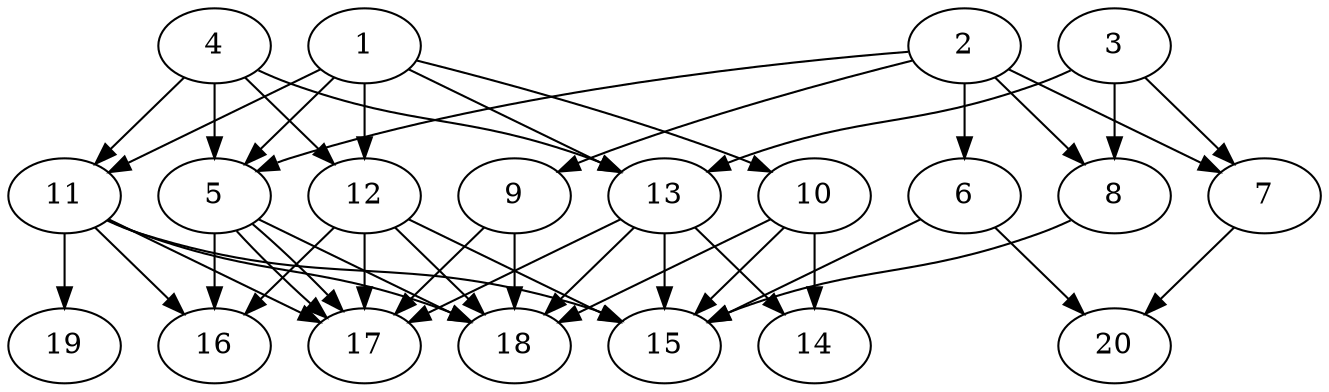 // DAG automatically generated by daggen at Tue Jul 23 14:25:45 2019
// ./daggen --dot -n 20 --ccr 0.4 --fat 0.7 --regular 0.5 --density 0.6 --mindata 5242880 --maxdata 52428800 
digraph G {
  1 [size="86182400", alpha="0.13", expect_size="34472960"] 
  1 -> 5 [size ="34472960"]
  1 -> 10 [size ="34472960"]
  1 -> 11 [size ="34472960"]
  1 -> 12 [size ="34472960"]
  1 -> 13 [size ="34472960"]
  2 [size="59809280", alpha="0.16", expect_size="23923712"] 
  2 -> 5 [size ="23923712"]
  2 -> 6 [size ="23923712"]
  2 -> 7 [size ="23923712"]
  2 -> 8 [size ="23923712"]
  2 -> 9 [size ="23923712"]
  3 [size="48611840", alpha="0.18", expect_size="19444736"] 
  3 -> 7 [size ="19444736"]
  3 -> 8 [size ="19444736"]
  3 -> 13 [size ="19444736"]
  4 [size="69534720", alpha="0.15", expect_size="27813888"] 
  4 -> 5 [size ="27813888"]
  4 -> 11 [size ="27813888"]
  4 -> 12 [size ="27813888"]
  4 -> 13 [size ="27813888"]
  5 [size="15600640", alpha="0.09", expect_size="6240256"] 
  5 -> 16 [size ="6240256"]
  5 -> 17 [size ="6240256"]
  5 -> 17 [size ="6240256"]
  5 -> 18 [size ="6240256"]
  6 [size="21619200", alpha="0.03", expect_size="8647680"] 
  6 -> 15 [size ="8647680"]
  6 -> 20 [size ="8647680"]
  7 [size="23052800", alpha="0.17", expect_size="9221120"] 
  7 -> 20 [size ="9221120"]
  8 [size="24535040", alpha="0.06", expect_size="9814016"] 
  8 -> 15 [size ="9814016"]
  9 [size="88384000", alpha="0.17", expect_size="35353600"] 
  9 -> 17 [size ="35353600"]
  9 -> 18 [size ="35353600"]
  10 [size="113418240", alpha="0.10", expect_size="45367296"] 
  10 -> 14 [size ="45367296"]
  10 -> 15 [size ="45367296"]
  10 -> 18 [size ="45367296"]
  11 [size="74214400", alpha="0.05", expect_size="29685760"] 
  11 -> 15 [size ="29685760"]
  11 -> 16 [size ="29685760"]
  11 -> 17 [size ="29685760"]
  11 -> 18 [size ="29685760"]
  11 -> 19 [size ="29685760"]
  12 [size="32230400", alpha="0.18", expect_size="12892160"] 
  12 -> 15 [size ="12892160"]
  12 -> 16 [size ="12892160"]
  12 -> 17 [size ="12892160"]
  12 -> 18 [size ="12892160"]
  13 [size="128773120", alpha="0.04", expect_size="51509248"] 
  13 -> 14 [size ="51509248"]
  13 -> 15 [size ="51509248"]
  13 -> 17 [size ="51509248"]
  13 -> 18 [size ="51509248"]
  14 [size="114030080", alpha="0.15", expect_size="45612032"] 
  15 [size="84334080", alpha="0.12", expect_size="33733632"] 
  16 [size="21813760", alpha="0.18", expect_size="8725504"] 
  17 [size="37690880", alpha="0.02", expect_size="15076352"] 
  18 [size="22922240", alpha="0.02", expect_size="9168896"] 
  19 [size="59015680", alpha="0.16", expect_size="23606272"] 
  20 [size="42204160", alpha="0.11", expect_size="16881664"] 
}
